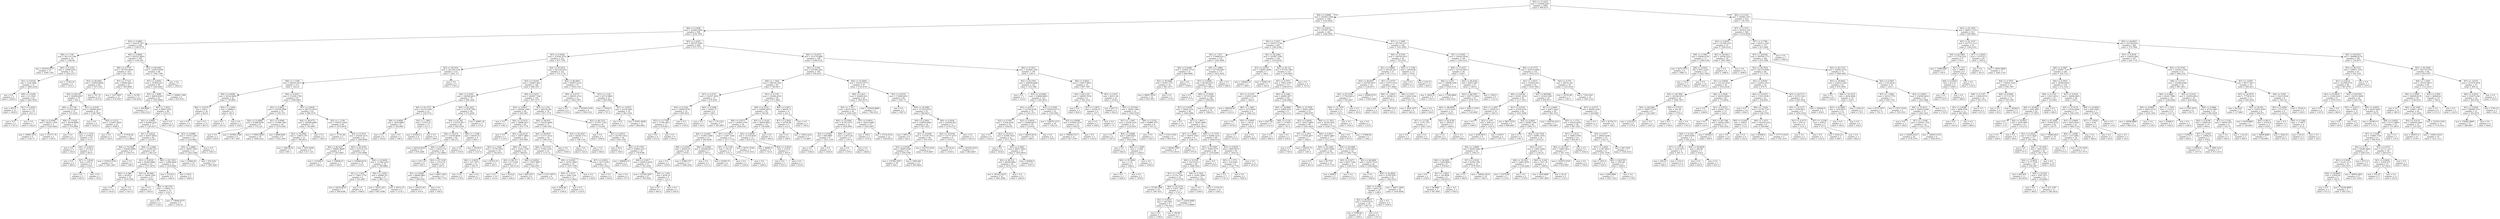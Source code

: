 digraph Tree {
node [shape=box] ;
0 [label="X[5] <= 15.4225\nmse = 333944.4307\nsamples = 2000\nvalue = 996.0275"] ;
1 [label="X[8] <= 9.6089\nmse = 292443.5309\nsamples = 1381\nvalue = 1102.4026"] ;
0 -> 1 [labeldistance=2.5, labelangle=45, headlabel="True"] ;
2 [label="X[6] <= 0.3836\nmse = 322662.0902\nsamples = 939\nvalue = 1034.7955"] ;
1 -> 2 ;
3 [label="X[3] <= 0.4895\nmse = 334210.7877\nsamples = 249\nvalue = 1198.4779"] ;
2 -> 3 ;
4 [label="X[8] <= 1.196\nmse = 361110.1396\nsamples = 50\nvalue = 1564.98"] ;
3 -> 4 ;
5 [label="mse = 622034.0277\nsamples = 17\nvalue = 1044.1765"] ;
4 -> 5 ;
6 [label="X[0] <= 0.3356\nmse = 14986.0165\nsamples = 33\nvalue = 1833.2727"] ;
4 -> 6 ;
7 [label="X[1] <= 0.8318\nmse = 3234.3684\nsamples = 31\nvalue = 1860.2258"] ;
6 -> 7 ;
8 [label="mse = 0.0\nsamples = 9\nvalue = 1944.0"] ;
7 -> 8 ;
9 [label="X[8] <= 3.0356\nmse = 511.9525\nsamples = 22\nvalue = 1825.9545"] ;
7 -> 9 ;
10 [label="mse = 405.0\nsamples = 12\nvalue = 1838.0"] ;
9 -> 10 ;
11 [label="X[1] <= 0.8433\nmse = 257.25\nsamples = 10\nvalue = 1811.5"] ;
9 -> 11 ;
12 [label="mse = 0.0\nsamples = 3\nvalue = 1787.0"] ;
11 -> 12 ;
13 [label="mse = 0.0\nsamples = 7\nvalue = 1822.0"] ;
11 -> 13 ;
14 [label="mse = 11342.25\nsamples = 2\nvalue = 1415.5"] ;
6 -> 14 ;
15 [label="X[0] <= 0.4862\nmse = 285222.6403\nsamples = 199\nvalue = 1106.392"] ;
3 -> 15 ;
16 [label="X[0] <= 0.2739\nmse = 367523.6669\nsamples = 103\nvalue = 921.5243"] ;
15 -> 16 ;
17 [label="X[2] <= 90.4941\nmse = 339936.8994\nsamples = 80\nvalue = 1075.525"] ;
16 -> 17 ;
18 [label="X[2] <= 88.192\nmse = 283828.8457\nsamples = 70\nvalue = 961.2"] ;
17 -> 18 ;
19 [label="X[6] <= 0.1758\nmse = 117035.4651\nsamples = 31\nvalue = 725.2258"] ;
18 -> 19 ;
20 [label="X[6] <= 0.0366\nmse = 80241.1358\nsamples = 9\nvalue = 1104.4444"] ;
19 -> 20 ;
21 [label="mse = 10890.1875\nsamples = 4\nvalue = 1102.75"] ;
20 -> 21 ;
22 [label="mse = 135717.76\nsamples = 5\nvalue = 1105.8"] ;
20 -> 22 ;
23 [label="X[8] <= 1.0324\nmse = 49190.8099\nsamples = 22\nvalue = 570.0909"] ;
19 -> 23 ;
24 [label="mse = 0.0\nsamples = 2\nvalue = 1161.0"] ;
23 -> 24 ;
25 [label="X[5] <= 1.2314\nmse = 15700.8\nsamples = 20\nvalue = 511.0"] ;
23 -> 25 ;
26 [label="mse = 0.0\nsamples = 5\nvalue = 355.0"] ;
25 -> 26 ;
27 [label="X[1] <= 0.8223\nmse = 10118.4\nsamples = 15\nvalue = 563.0"] ;
25 -> 27 ;
28 [label="mse = 0.0\nsamples = 9\nvalue = 489.0"] ;
27 -> 28 ;
29 [label="X[7] <= 3.8244\nmse = 4761.0\nsamples = 6\nvalue = 674.0"] ;
27 -> 29 ;
30 [label="mse = 0.0\nsamples = 3\nvalue = 605.0"] ;
29 -> 30 ;
31 [label="mse = 0.0\nsamples = 3\nvalue = 743.0"] ;
29 -> 31 ;
32 [label="X[1] <= 0.8307\nmse = 336964.4852\nsamples = 39\nvalue = 1148.7692"] ;
18 -> 32 ;
33 [label="mse = 0.0\nsamples = 4\nvalue = 1852.0"] ;
32 -> 33 ;
34 [label="X[0] <= 0.212\nmse = 312497.3829\nsamples = 35\nvalue = 1068.4"] ;
32 -> 34 ;
35 [label="mse = 0.0\nsamples = 3\nvalue = 583.0"] ;
34 -> 35 ;
36 [label="mse = 317634.46\nsamples = 32\nvalue = 1113.9062"] ;
34 -> 36 ;
37 [label="mse = 761.76\nsamples = 10\nvalue = 1875.8"] ;
17 -> 37 ;
38 [label="X[7] <= 3.7312\nmse = 94060.4612\nsamples = 23\nvalue = 385.8696"] ;
16 -> 38 ;
39 [label="mse = 3147.9097\nsamples = 12\nvalue = 676.9167"] ;
38 -> 39 ;
40 [label="mse = 18.595\nsamples = 11\nvalue = 68.3636"] ;
38 -> 40 ;
41 [label="X[2] <= 90.4941\nmse = 120910.6509\nsamples = 96\nvalue = 1304.7396"] ;
15 -> 41 ;
42 [label="X[7] <= 4.8502\nmse = 105840.915\nsamples = 89\nvalue = 1262.4045"] ;
41 -> 42 ;
43 [label="X[5] <= 1.3984\nmse = 89658.9305\nsamples = 83\nvalue = 1293.0964"] ;
42 -> 43 ;
44 [label="mse = 186.8889\nsamples = 3\nvalue = 838.3333"] ;
43 -> 44 ;
45 [label="X[5] <= 7.2032\nmse = 84967.9525\nsamples = 80\nvalue = 1310.15"] ;
43 -> 45 ;
46 [label="X[1] <= 0.9465\nmse = 81699.3432\nsamples = 77\nvalue = 1325.8571"] ;
45 -> 46 ;
47 [label="X[1] <= 0.8222\nmse = 83637.9834\nsamples = 62\nvalue = 1353.871"] ;
46 -> 47 ;
48 [label="X[4] <= 74.6308\nmse = 354043.9844\nsamples = 8\nvalue = 1160.375"] ;
47 -> 48 ;
49 [label="mse = 147633.4722\nsamples = 6\nvalue = 1445.1667"] ;
48 -> 49 ;
50 [label="mse = 0.0\nsamples = 2\nvalue = 306.0"] ;
48 -> 50 ;
51 [label="X[8] <= 3.2494\nmse = 37209.3227\nsamples = 54\nvalue = 1382.537"] ;
47 -> 51 ;
52 [label="X[1] <= 0.8318\nmse = 40366.6988\nsamples = 43\nvalue = 1357.6279"] ;
51 -> 52 ;
53 [label="X[6] <= 0.2867\nmse = 40.8533\nsamples = 22\nvalue = 1419.3182"] ;
52 -> 53 ;
54 [label="mse = 0.0\nsamples = 13\nvalue = 1414.0"] ;
53 -> 54 ;
55 [label="mse = 0.0\nsamples = 9\nvalue = 1427.0"] ;
53 -> 55 ;
56 [label="X[2] <= 85.6901\nmse = 74449.1429\nsamples = 21\nvalue = 1293.0"] ;
52 -> 56 ;
57 [label="mse = 0.0\nsamples = 9\nvalue = 1383.0"] ;
56 -> 57 ;
58 [label="X[2] <= 88.2707\nmse = 119654.75\nsamples = 12\nvalue = 1225.5"] ;
56 -> 58 ;
59 [label="mse = 0.0\nsamples = 4\nvalue = 1192.0"] ;
58 -> 59 ;
60 [label="mse = 178640.4375\nsamples = 8\nvalue = 1242.25"] ;
58 -> 60 ;
61 [label="X[4] <= 82.7919\nmse = 12960.0826\nsamples = 11\nvalue = 1479.9091"] ;
51 -> 61 ;
62 [label="mse = 23120.0\nsamples = 6\nvalue = 1464.0"] ;
61 -> 62 ;
63 [label="mse = 100.0\nsamples = 5\nvalue = 1499.0"] ;
61 -> 63 ;
64 [label="X[3] <= 0.6886\nmse = 57035.1289\nsamples = 15\nvalue = 1210.0667"] ;
46 -> 64 ;
65 [label="X[5] <= 2.0808\nmse = 58050.7929\nsamples = 13\nvalue = 1242.2308"] ;
64 -> 65 ;
66 [label="mse = 52966.44\nsamples = 10\nvalue = 1170.4"] ;
65 -> 66 ;
67 [label="mse = 470.2222\nsamples = 3\nvalue = 1481.6667"] ;
65 -> 67 ;
68 [label="mse = 0.0\nsamples = 2\nvalue = 1001.0"] ;
64 -> 68 ;
69 [label="mse = 0.0\nsamples = 3\nvalue = 907.0"] ;
45 -> 69 ;
70 [label="mse = 136400.1389\nsamples = 6\nvalue = 837.8333"] ;
42 -> 70 ;
71 [label="mse = 0.0\nsamples = 7\nvalue = 1843.0"] ;
41 -> 71 ;
72 [label="X[5] <= 2.4247\nmse = 305337.0997\nsamples = 690\nvalue = 975.7275"] ;
2 -> 72 ;
73 [label="X[3] <= 0.5628\nmse = 270342.9755\nsamples = 352\nvalue = 857.7301"] ;
72 -> 73 ;
74 [label="X[2] <= 90.3031\nmse = 261146.1324\nsamples = 121\nvalue = 1061.157"] ;
73 -> 74 ;
75 [label="X[8] <= 1.1308\nmse = 246325.4574\nsamples = 115\nvalue = 1023.6"] ;
74 -> 75 ;
76 [label="X[6] <= 0.6609\nmse = 36326.8099\nsamples = 22\nvalue = 738.9091"] ;
75 -> 76 ;
77 [label="X[6] <= 0.6274\nmse = 450.0\nsamples = 18\nvalue = 822.0"] ;
76 -> 77 ;
78 [label="mse = 0.0\nsamples = 6\nvalue = 852.0"] ;
77 -> 78 ;
79 [label="mse = 0.0\nsamples = 12\nvalue = 807.0"] ;
77 -> 79 ;
80 [label="X[5] <= 1.1046\nmse = 26896.0\nsamples = 4\nvalue = 365.0"] ;
76 -> 80 ;
81 [label="mse = 0.0\nsamples = 2\nvalue = 201.0"] ;
80 -> 81 ;
82 [label="mse = 0.0\nsamples = 2\nvalue = 529.0"] ;
80 -> 82 ;
83 [label="X[6] <= 0.6913\nmse = 272294.1799\nsamples = 93\nvalue = 1090.9462"] ;
75 -> 83 ;
84 [label="X[3] <= 0.4822\nmse = 219199.2969\nsamples = 32\nvalue = 1301.375"] ;
83 -> 84 ;
85 [label="X[4] <= 53.4899\nmse = 87488.8594\nsamples = 8\nvalue = 770.125"] ;
84 -> 85 ;
86 [label="mse = 0.0\nsamples = 2\nvalue = 629.0"] ;
85 -> 86 ;
87 [label="mse = 107800.1389\nsamples = 6\nvalue = 817.1667"] ;
85 -> 87 ;
88 [label="X[1] <= 0.8588\nmse = 137668.7483\nsamples = 24\nvalue = 1478.4583"] ;
84 -> 88 ;
89 [label="mse = 179093.8395\nsamples = 18\nvalue = 1496.2222"] ;
88 -> 89 ;
90 [label="mse = 9606.8056\nsamples = 6\nvalue = 1425.1667"] ;
88 -> 90 ;
91 [label="X[1] <= 0.8456\nmse = 264732.5418\nsamples = 61\nvalue = 980.5574"] ;
83 -> 91 ;
92 [label="X[4] <= 48.6773\nmse = 182098.8889\nsamples = 15\nvalue = 703.6667"] ;
91 -> 92 ;
93 [label="X[2] <= 83.9945\nmse = 128673.787\nsamples = 13\nvalue = 599.4615"] ;
92 -> 93 ;
94 [label="mse = 188156.56\nsamples = 5\nvalue = 891.2"] ;
93 -> 94 ;
95 [label="mse = 5055.8594\nsamples = 8\nvalue = 417.125"] ;
93 -> 95 ;
96 [label="mse = 0.0\nsamples = 2\nvalue = 1381.0"] ;
92 -> 96 ;
97 [label="X[5] <= 1.1338\nmse = 258525.3464\nsamples = 46\nvalue = 1070.8478"] ;
91 -> 97 ;
98 [label="mse = 11721.84\nsamples = 5\nvalue = 1571.4"] ;
97 -> 98 ;
99 [label="X[3] <= 0.5219\nmse = 254341.9131\nsamples = 41\nvalue = 1009.8049"] ;
97 -> 99 ;
100 [label="X[4] <= 66.5257\nmse = 188692.8889\nsamples = 9\nvalue = 1341.6667"] ;
99 -> 100 ;
101 [label="mse = 132300.0\nsamples = 7\nvalue = 1462.0"] ;
100 -> 101 ;
102 [label="mse = 158006.25\nsamples = 2\nvalue = 920.5"] ;
100 -> 102 ;
103 [label="X[2] <= 82.4785\nmse = 233119.374\nsamples = 32\nvalue = 916.4688"] ;
99 -> 103 ;
104 [label="mse = 310660.8214\nsamples = 14\nvalue = 1116.5"] ;
103 -> 104 ;
105 [label="X[4] <= 43.8656\nmse = 117483.4321\nsamples = 18\nvalue = 760.8889"] ;
103 -> 105 ;
106 [label="X[1] <= 1.018\nmse = 77863.7778\nsamples = 9\nvalue = 541.6667"] ;
105 -> 106 ;
107 [label="mse = 20224.8163\nsamples = 7\nvalue = 408.4286"] ;
106 -> 107 ;
108 [label="mse = 0.0\nsamples = 2\nvalue = 1008.0"] ;
106 -> 108 ;
109 [label="X[6] <= 1.4295\nmse = 60986.321\nsamples = 9\nvalue = 980.1111"] ;
105 -> 109 ;
110 [label="mse = 16555.102\nsamples = 7\nvalue = 867.4286"] ;
109 -> 110 ;
111 [label="mse = 16512.25\nsamples = 2\nvalue = 1374.5"] ;
109 -> 111 ;
112 [label="mse = 0.0\nsamples = 6\nvalue = 1781.0"] ;
74 -> 112 ;
113 [label="X[4] <= 95.2914\nmse = 242129.4332\nsamples = 231\nvalue = 751.1732"] ;
73 -> 113 ;
114 [label="X[3] <= 0.6166\nmse = 228467.854\nsamples = 196\nvalue = 696.1837"] ;
113 -> 114 ;
115 [label="X[0] <= 0.2205\nmse = 108566.4653\nsamples = 70\nvalue = 496.1429"] ;
114 -> 115 ;
116 [label="X[4] <= 91.4772\nmse = 42725.9592\nsamples = 21\nvalue = 318.5714"] ;
115 -> 116 ;
117 [label="X[6] <= 0.9698\nmse = 3930.8889\nsamples = 9\nvalue = 194.6667"] ;
116 -> 117 ;
118 [label="mse = 0.0\nsamples = 6\nvalue = 239.0"] ;
117 -> 118 ;
119 [label="mse = 0.0\nsamples = 3\nvalue = 106.0"] ;
117 -> 119 ;
120 [label="X[5] <= 1.3883\nmse = 51672.25\nsamples = 12\nvalue = 411.5"] ;
116 -> 120 ;
121 [label="mse = 81920.0\nsamples = 6\nvalue = 515.0"] ;
120 -> 121 ;
122 [label="mse = 0.0\nsamples = 6\nvalue = 308.0"] ;
120 -> 122 ;
123 [label="X[4] <= 82.2422\nmse = 117478.7564\nsamples = 49\nvalue = 572.2449"] ;
115 -> 123 ;
124 [label="X[4] <= 61.382\nmse = 114379.3817\nsamples = 44\nvalue = 605.9318"] ;
123 -> 124 ;
125 [label="X[4] <= 30.474\nmse = 110339.8494\nsamples = 40\nvalue = 582.475"] ;
124 -> 125 ;
126 [label="mse = 240330.8163\nsamples = 14\nvalue = 676.4286"] ;
125 -> 126 ;
127 [label="X[6] <= 0.6573\nmse = 33032.179\nsamples = 26\nvalue = 531.8846"] ;
125 -> 127 ;
128 [label="mse = 2311.25\nsamples = 6\nvalue = 645.5"] ;
127 -> 128 ;
129 [label="X[2] <= 87.3109\nmse = 37214.16\nsamples = 20\nvalue = 497.8"] ;
127 -> 129 ;
130 [label="X[1] <= 0.8266\nmse = 48640.0661\nsamples = 11\nvalue = 580.4545"] ;
129 -> 130 ;
131 [label="mse = 104227.44\nsamples = 5\nvalue = 619.4"] ;
130 -> 131 ;
132 [label="mse = 0.0\nsamples = 6\nvalue = 548.0"] ;
130 -> 132 ;
133 [label="mse = 4693.7284\nsamples = 9\nvalue = 396.7778"] ;
129 -> 133 ;
134 [label="X[8] <= 1.1308\nmse = 94250.25\nsamples = 4\nvalue = 840.5"] ;
124 -> 134 ;
135 [label="mse = 0.0\nsamples = 2\nvalue = 554.0"] ;
134 -> 135 ;
136 [label="mse = 24336.0\nsamples = 2\nvalue = 1127.0"] ;
134 -> 136 ;
137 [label="mse = 46887.36\nsamples = 5\nvalue = 275.8"] ;
123 -> 137 ;
138 [label="X[0] <= 0.1674\nmse = 260497.7246\nsamples = 126\nvalue = 807.3175"] ;
114 -> 138 ;
139 [label="X[3] <= 0.6457\nmse = 109428.1389\nsamples = 48\nvalue = 540.1667"] ;
138 -> 139 ;
140 [label="mse = 0.0\nsamples = 3\nvalue = 1581.0"] ;
139 -> 140 ;
141 [label="X[4] <= 33.9131\nmse = 39686.2617\nsamples = 45\nvalue = 470.7778"] ;
139 -> 141 ;
142 [label="mse = 0.0\nsamples = 2\nvalue = 1153.0"] ;
141 -> 142 ;
143 [label="X[2] <= 83.4123\nmse = 18877.4862\nsamples = 43\nvalue = 439.0465"] ;
141 -> 143 ;
144 [label="X[5] <= 1.1046\nmse = 15795.2653\nsamples = 14\nvalue = 542.8571"] ;
143 -> 144 ;
145 [label="X[6] <= 0.9035\nmse = 107.1875\nsamples = 12\nvalue = 565.75"] ;
144 -> 145 ;
146 [label="mse = 0.0\nsamples = 5\nvalue = 578.0"] ;
145 -> 146 ;
147 [label="mse = 0.0\nsamples = 7\nvalue = 557.0"] ;
145 -> 147 ;
148 [label="mse = 87912.25\nsamples = 2\nvalue = 405.5"] ;
144 -> 148 ;
149 [label="X[8] <= 1.3541\nmse = 12651.3746\nsamples = 29\nvalue = 388.931"] ;
143 -> 149 ;
150 [label="X[2] <= 84.371\nmse = 5173.654\nsamples = 17\nvalue = 349.4118"] ;
149 -> 150 ;
151 [label="mse = 0.0\nsamples = 10\nvalue = 314.0"] ;
150 -> 151 ;
152 [label="mse = 8214.0\nsamples = 7\nvalue = 400.0"] ;
150 -> 152 ;
153 [label="X[6] <= 0.6092\nmse = 17897.9097\nsamples = 12\nvalue = 444.9167"] ;
149 -> 153 ;
154 [label="mse = 885.9375\nsamples = 8\nvalue = 380.75"] ;
153 -> 154 ;
155 [label="mse = 27217.6875\nsamples = 4\nvalue = 573.25"] ;
153 -> 155 ;
156 [label="X[5] <= 1.234\nmse = 282516.382\nsamples = 78\nvalue = 971.7179"] ;
138 -> 156 ;
157 [label="X[4] <= 80.855\nmse = 154163.0694\nsamples = 37\nvalue = 1188.1081"] ;
156 -> 157 ;
158 [label="X[4] <= 69.9627\nmse = 113171.9122\nsamples = 30\nvalue = 1300.4333"] ;
157 -> 158 ;
159 [label="X[4] <= 53.5335\nmse = 37942.1216\nsamples = 25\nvalue = 1172.72"] ;
158 -> 159 ;
160 [label="X[0] <= 0.4383\nmse = 10701.5069\nsamples = 19\nvalue = 1267.5789"] ;
159 -> 160 ;
161 [label="X[5] <= 1.0173\nmse = 3582.5744\nsamples = 17\nvalue = 1237.8824"] ;
160 -> 161 ;
162 [label="mse = 5836.96\nsamples = 5\nvalue = 1304.8"] ;
161 -> 162 ;
163 [label="mse = 0.0\nsamples = 12\nvalue = 1210.0"] ;
161 -> 163 ;
164 [label="mse = 0.0\nsamples = 2\nvalue = 1520.0"] ;
160 -> 164 ;
165 [label="X[7] <= 4.0012\nmse = 5477.5556\nsamples = 6\nvalue = 872.3333"] ;
159 -> 165 ;
166 [label="mse = 0.0\nsamples = 4\nvalue = 820.0"] ;
165 -> 166 ;
167 [label="mse = 0.0\nsamples = 2\nvalue = 977.0"] ;
165 -> 167 ;
168 [label="mse = 0.0\nsamples = 5\nvalue = 1939.0"] ;
158 -> 168 ;
169 [label="X[2] <= 85.0557\nmse = 44026.7755\nsamples = 7\nvalue = 706.7143"] ;
157 -> 169 ;
170 [label="mse = 0.0\nsamples = 4\nvalue = 525.0"] ;
169 -> 170 ;
171 [label="mse = 0.0\nsamples = 3\nvalue = 949.0"] ;
169 -> 171 ;
172 [label="X[2] <= 84.1233\nmse = 317957.1243\nsamples = 41\nvalue = 776.439"] ;
156 -> 172 ;
173 [label="mse = 0.0\nsamples = 3\nvalue = 1856.0"] ;
172 -> 173 ;
174 [label="X[1] <= 0.8273\nmse = 243785.7452\nsamples = 38\nvalue = 691.2105"] ;
172 -> 174 ;
175 [label="mse = 64.0\nsamples = 5\nvalue = 106.0"] ;
174 -> 175 ;
176 [label="X[2] <= 87.5765\nmse = 220961.6217\nsamples = 33\nvalue = 779.8788"] ;
174 -> 176 ;
177 [label="mse = 390000.25\nsamples = 2\nvalue = 1053.5"] ;
176 -> 177 ;
178 [label="X[6] <= 0.6017\nmse = 204914.0458\nsamples = 31\nvalue = 762.2258"] ;
176 -> 178 ;
179 [label="mse = 233583.5007\nsamples = 27\nvalue = 769.5926"] ;
178 -> 179 ;
180 [label="X[5] <= 1.852\nmse = 8556.25\nsamples = 4\nvalue = 712.5"] ;
178 -> 180 ;
181 [label="mse = 0.0\nsamples = 2\nvalue = 805.0"] ;
180 -> 181 ;
182 [label="mse = 0.0\nsamples = 2\nvalue = 620.0"] ;
180 -> 182 ;
183 [label="X[2] <= 86.0803\nmse = 206873.0155\nsamples = 35\nvalue = 1059.1143"] ;
113 -> 183 ;
184 [label="X[0] <= 0.4137\nmse = 298191.4722\nsamples = 12\nvalue = 1442.1667"] ;
183 -> 184 ;
185 [label="mse = 0.0\nsamples = 6\nvalue = 1575.0"] ;
184 -> 185 ;
186 [label="mse = 561093.5556\nsamples = 6\nvalue = 1309.3333"] ;
184 -> 186 ;
187 [label="X[5] <= 1.234\nmse = 42732.8885\nsamples = 23\nvalue = 859.2609"] ;
183 -> 187 ;
188 [label="mse = 17424.0\nsamples = 5\nvalue = 707.0"] ;
187 -> 188 ;
189 [label="X[7] <= 2.6979\nmse = 41534.4691\nsamples = 18\nvalue = 901.5556"] ;
187 -> 189 ;
190 [label="mse = 0.0\nsamples = 7\nvalue = 912.0"] ;
189 -> 190 ;
191 [label="mse = 67851.9008\nsamples = 11\nvalue = 894.9091"] ;
189 -> 191 ;
192 [label="X[4] <= 72.6472\nmse = 312179.8882\nsamples = 338\nvalue = 1098.6124"] ;
72 -> 192 ;
193 [label="X[3] <= 0.594\nmse = 235386.2441\nsamples = 182\nvalue = 959.4231"] ;
192 -> 193 ;
194 [label="X[8] <= 1.7402\nmse = 188159.3343\nsamples = 85\nvalue = 746.6471"] ;
193 -> 194 ;
195 [label="X[7] <= 4.2723\nmse = 152437.3032\nsamples = 27\nvalue = 478.2593"] ;
194 -> 195 ;
196 [label="X[3] <= 0.5345\nmse = 158693.8781\nsamples = 19\nvalue = 600.2632"] ;
195 -> 196 ;
197 [label="X[5] <= 13.7784\nmse = 17760.5813\nsamples = 17\nvalue = 470.6471"] ;
196 -> 197 ;
198 [label="mse = 0.0\nsamples = 8\nvalue = 612.0"] ;
197 -> 198 ;
199 [label="mse = 0.0\nsamples = 9\nvalue = 345.0"] ;
197 -> 199 ;
200 [label="mse = 0.0\nsamples = 2\nvalue = 1702.0"] ;
196 -> 200 ;
201 [label="X[0] <= 0.1908\nmse = 18265.75\nsamples = 8\nvalue = 188.5"] ;
195 -> 201 ;
202 [label="mse = 0.0\nsamples = 5\nvalue = 84.0"] ;
201 -> 202 ;
203 [label="mse = 174.2222\nsamples = 3\nvalue = 362.6667"] ;
201 -> 203 ;
204 [label="X[3] <= 0.5742\nmse = 155646.6219\nsamples = 58\nvalue = 871.5862"] ;
194 -> 204 ;
205 [label="X[8] <= 6.3255\nmse = 129095.4976\nsamples = 50\nvalue = 943.68"] ;
204 -> 205 ;
206 [label="X[6] <= 0.6573\nmse = 139360.5764\nsamples = 36\nvalue = 1026.4167"] ;
205 -> 206 ;
207 [label="X[4] <= 12.6951\nmse = 153833.7888\nsamples = 27\nvalue = 942.6296"] ;
206 -> 207 ;
208 [label="X[6] <= 0.4595\nmse = 40918.59\nsamples = 20\nvalue = 1074.1"] ;
207 -> 208 ;
209 [label="mse = 0.0\nsamples = 3\nvalue = 1039.0"] ;
208 -> 209 ;
210 [label="mse = 47883.737\nsamples = 17\nvalue = 1080.2941"] ;
208 -> 210 ;
211 [label="X[6] <= 0.4469\nmse = 285966.8571\nsamples = 7\nvalue = 567.0"] ;
207 -> 211 ;
212 [label="mse = 0.0\nsamples = 3\nvalue = 1157.0"] ;
211 -> 212 ;
213 [label="mse = 43560.75\nsamples = 4\nvalue = 124.5"] ;
211 -> 213 ;
214 [label="X[1] <= 0.9917\nmse = 11697.7284\nsamples = 9\nvalue = 1277.7778"] ;
206 -> 214 ;
215 [label="X[5] <= 8.7126\nmse = 756.25\nsamples = 6\nvalue = 1311.5"] ;
214 -> 215 ;
216 [label="mse = 0.0\nsamples = 3\nvalue = 1339.0"] ;
215 -> 216 ;
217 [label="mse = 0.0\nsamples = 3\nvalue = 1284.0"] ;
215 -> 217 ;
218 [label="mse = 26757.5556\nsamples = 3\nvalue = 1210.3333"] ;
214 -> 218 ;
219 [label="X[5] <= 11.4339\nmse = 39834.0663\nsamples = 14\nvalue = 730.9286"] ;
205 -> 219 ;
220 [label="X[3] <= 0.4658\nmse = 21318.9256\nsamples = 11\nvalue = 810.2727"] ;
219 -> 220 ;
221 [label="mse = 46882.0\nsamples = 4\nvalue = 732.0"] ;
220 -> 221 ;
222 [label="X[0] <= 0.4016\nmse = 1210.0\nsamples = 7\nvalue = 855.0"] ;
220 -> 222 ;
223 [label="mse = 0.0\nsamples = 5\nvalue = 833.0"] ;
222 -> 223 ;
224 [label="mse = 0.0\nsamples = 2\nvalue = 910.0"] ;
222 -> 224 ;
225 [label="mse = 0.0\nsamples = 3\nvalue = 440.0"] ;
219 -> 225 ;
226 [label="X[0] <= 0.5871\nmse = 86078.75\nsamples = 8\nvalue = 421.0"] ;
204 -> 226 ;
227 [label="X[7] <= 2.5826\nmse = 24782.96\nsamples = 5\nvalue = 215.2"] ;
226 -> 227 ;
228 [label="mse = 0.0\nsamples = 2\nvalue = 369.0"] ;
227 -> 228 ;
229 [label="mse = 15022.2222\nsamples = 3\nvalue = 112.6667"] ;
227 -> 229 ;
230 [label="mse = 0.0\nsamples = 3\nvalue = 764.0"] ;
226 -> 230 ;
231 [label="X[4] <= 32.0409\nmse = 202333.0775\nsamples = 97\nvalue = 1145.8763"] ;
193 -> 231 ;
232 [label="X[8] <= 4.623\nmse = 108465.453\nsamples = 29\nvalue = 1483.8276"] ;
231 -> 232 ;
233 [label="X[5] <= 7.7217\nmse = 46257.6331\nsamples = 26\nvalue = 1564.5385"] ;
232 -> 233 ;
234 [label="X[4] <= 22.0266\nmse = 47103.5372\nsamples = 11\nvalue = 1456.9091"] ;
233 -> 234 ;
235 [label="X[3] <= 0.6283\nmse = 696.8889\nsamples = 6\nvalue = 1631.3333"] ;
234 -> 235 ;
236 [label="mse = 0.0\nsamples = 2\nvalue = 1594.0"] ;
235 -> 236 ;
237 [label="mse = 0.0\nsamples = 4\nvalue = 1650.0"] ;
235 -> 237 ;
238 [label="X[8] <= 2.2211\nmse = 22472.64\nsamples = 5\nvalue = 1247.6"] ;
234 -> 238 ;
239 [label="mse = 0.0\nsamples = 3\nvalue = 1370.0"] ;
238 -> 239 ;
240 [label="mse = 0.0\nsamples = 2\nvalue = 1064.0"] ;
238 -> 240 ;
241 [label="X[1] <= 0.8814\nmse = 30912.6489\nsamples = 15\nvalue = 1643.4667"] ;
233 -> 241 ;
242 [label="mse = 338.0\nsamples = 3\nvalue = 1578.0"] ;
241 -> 242 ;
243 [label="mse = 37216.9722\nsamples = 12\nvalue = 1659.8333"] ;
241 -> 243 ;
244 [label="mse = 101850.8889\nsamples = 3\nvalue = 784.3333"] ;
232 -> 244 ;
245 [label="X[3] <= 0.6274\nmse = 172884.8051\nsamples = 68\nvalue = 1001.75"] ;
231 -> 245 ;
246 [label="mse = 0.0\nsamples = 3\nvalue = 1697.0"] ;
245 -> 246 ;
247 [label="X[4] <= 54.5882\nmse = 157524.9316\nsamples = 65\nvalue = 969.6615"] ;
245 -> 247 ;
248 [label="X[0] <= 0.2828\nmse = 118854.5696\nsamples = 54\nvalue = 907.2037"] ;
247 -> 248 ;
249 [label="mse = 68311.0\nsamples = 8\nvalue = 642.5"] ;
248 -> 249 ;
250 [label="X[1] <= 0.9249\nmse = 113339.7472\nsamples = 46\nvalue = 953.2391"] ;
248 -> 250 ;
251 [label="X[3] <= 0.6546\nmse = 96895.0395\nsamples = 43\nvalue = 930.5349"] ;
250 -> 251 ;
252 [label="mse = 137582.3567\nsamples = 30\nvalue = 942.1"] ;
251 -> 252 ;
253 [label="mse = 1980.284\nsamples = 13\nvalue = 903.8462"] ;
251 -> 253 ;
254 [label="mse = 235755.5556\nsamples = 3\nvalue = 1278.6667"] ;
250 -> 254 ;
255 [label="X[0] <= 0.2028\nmse = 234200.562\nsamples = 11\nvalue = 1276.2727"] ;
247 -> 255 ;
256 [label="X[5] <= 10.0334\nmse = 172377.4375\nsamples = 8\nvalue = 1074.25"] ;
255 -> 256 ;
257 [label="mse = 15120.24\nsamples = 5\nvalue = 1200.6"] ;
256 -> 257 ;
258 [label="mse = 363520.2222\nsamples = 3\nvalue = 863.6667"] ;
256 -> 258 ;
259 [label="mse = 0.0\nsamples = 3\nvalue = 1815.0"] ;
255 -> 259 ;
260 [label="X[6] <= 0.7813\nmse = 352800.1282\nsamples = 156\nvalue = 1261.0"] ;
192 -> 260 ;
261 [label="X[2] <= 83.2501\nmse = 368030.6468\nsamples = 125\nvalue = 1351.096"] ;
260 -> 261 ;
262 [label="mse = 0.0\nsamples = 3\nvalue = 116.0"] ;
261 -> 262 ;
263 [label="X[5] <= 10.6449\nmse = 338646.8063\nsamples = 122\nvalue = 1381.4672"] ;
261 -> 263 ;
264 [label="X[3] <= 0.6117\nmse = 133792.4196\nsamples = 70\nvalue = 1523.2571"] ;
263 -> 264 ;
265 [label="X[3] <= 0.5345\nmse = 71626.4164\nsamples = 50\nvalue = 1644.94"] ;
264 -> 265 ;
266 [label="mse = 0.0\nsamples = 9\nvalue = 1523.0"] ;
265 -> 266 ;
267 [label="X[2] <= 83.9111\nmse = 83368.7924\nsamples = 41\nvalue = 1671.7073"] ;
265 -> 267 ;
268 [label="mse = 0.0\nsamples = 4\nvalue = 1818.0"] ;
267 -> 268 ;
269 [label="X[3] <= 0.5883\nmse = 89817.8262\nsamples = 37\nvalue = 1655.8919"] ;
267 -> 269 ;
270 [label="X[2] <= 84.533\nmse = 90569.4982\nsamples = 29\nvalue = 1672.1379"] ;
269 -> 270 ;
271 [label="mse = 187422.9235\nsamples = 14\nvalue = 1681.9286"] ;
270 -> 271 ;
272 [label="mse = 0.0\nsamples = 15\nvalue = 1663.0"] ;
270 -> 272 ;
273 [label="mse = 82668.0\nsamples = 8\nvalue = 1597.0"] ;
269 -> 273 ;
274 [label="X[3] <= 0.6454\nmse = 159648.6475\nsamples = 20\nvalue = 1219.05"] ;
264 -> 274 ;
275 [label="mse = 68855.8214\nsamples = 14\nvalue = 1000.5"] ;
274 -> 275 ;
276 [label="mse = 0.0\nsamples = 6\nvalue = 1729.0"] ;
274 -> 276 ;
277 [label="X[3] <= 0.5209\nmse = 550916.9715\nsamples = 52\nvalue = 1190.5962"] ;
263 -> 277 ;
278 [label="mse = 120070.1275\nsamples = 20\nvalue = 1562.35"] ;
277 -> 278 ;
279 [label="X[3] <= 0.6098\nmse = 679835.9375\nsamples = 32\nvalue = 958.25"] ;
277 -> 279 ;
280 [label="mse = 799628.7517\nsamples = 27\nvalue = 927.3704"] ;
279 -> 280 ;
281 [label="mse = 0.0\nsamples = 5\nvalue = 1125.0"] ;
279 -> 281 ;
282 [label="X[6] <= 0.9442\nmse = 126675.8835\nsamples = 31\nvalue = 897.7097"] ;
260 -> 282 ;
283 [label="X[2] <= 85.1225\nmse = 168993.5556\nsamples = 6\nvalue = 392.3333"] ;
282 -> 283 ;
284 [label="mse = 0.0\nsamples = 2\nvalue = 962.0"] ;
283 -> 284 ;
285 [label="X[7] <= 3.9675\nmse = 10100.25\nsamples = 4\nvalue = 107.5"] ;
283 -> 285 ;
286 [label="mse = 0.0\nsamples = 2\nvalue = 208.0"] ;
285 -> 286 ;
287 [label="mse = 0.0\nsamples = 2\nvalue = 7.0"] ;
285 -> 287 ;
288 [label="X[3] <= 0.432\nmse = 40511.04\nsamples = 25\nvalue = 1019.0"] ;
282 -> 288 ;
289 [label="mse = 6017.0\nsamples = 4\nvalue = 822.0"] ;
288 -> 289 ;
290 [label="X[5] <= 10.0334\nmse = 38281.1066\nsamples = 21\nvalue = 1056.5238"] ;
288 -> 290 ;
291 [label="X[7] <= 1.1097\nmse = 22528.5325\nsamples = 13\nvalue = 1129.9231"] ;
290 -> 291 ;
292 [label="mse = 0.0\nsamples = 4\nvalue = 1347.0"] ;
291 -> 292 ;
293 [label="X[8] <= 4.8488\nmse = 2289.8025\nsamples = 9\nvalue = 1033.4444"] ;
291 -> 293 ;
294 [label="mse = 0.0\nsamples = 2\nvalue = 944.0"] ;
293 -> 294 ;
295 [label="X[6] <= 1.3248\nmse = 5.1429\nsamples = 7\nvalue = 1059.0"] ;
293 -> 295 ;
296 [label="X[4] <= 93.5696\nmse = 2.16\nsamples = 5\nvalue = 1060.2"] ;
295 -> 296 ;
297 [label="mse = 0.0\nsamples = 2\nvalue = 1062.0"] ;
296 -> 297 ;
298 [label="mse = 0.0\nsamples = 3\nvalue = 1059.0"] ;
296 -> 298 ;
299 [label="mse = 0.0\nsamples = 2\nvalue = 1056.0"] ;
295 -> 299 ;
300 [label="X[8] <= 2.2314\nmse = 40898.1875\nsamples = 8\nvalue = 937.25"] ;
290 -> 300 ;
301 [label="mse = 0.0\nsamples = 2\nvalue = 1021.0"] ;
300 -> 301 ;
302 [label="mse = 51413.5556\nsamples = 6\nvalue = 909.3333"] ;
300 -> 302 ;
303 [label="X[1] <= 0.8514\nmse = 197907.3362\nsamples = 442\nvalue = 1246.0294"] ;
1 -> 303 ;
304 [label="X[5] <= 2.3327\nmse = 164157.2796\nsamples = 260\nvalue = 1382.2346"] ;
303 -> 304 ;
305 [label="X[5] <= 1.027\nmse = 170486.6513\nsamples = 132\nvalue = 1545.3485"] ;
304 -> 305 ;
306 [label="X[6] <= 0.6368\nmse = 103622.3719\nsamples = 21\nvalue = 964.9048"] ;
305 -> 306 ;
307 [label="X[2] <= 90.8266\nmse = 91041.3711\nsamples = 16\nvalue = 861.4375"] ;
306 -> 307 ;
308 [label="mse = 88097.0255\nsamples = 14\nvalue = 816.7857"] ;
307 -> 308 ;
309 [label="mse = 0.0\nsamples = 2\nvalue = 1174.0"] ;
307 -> 309 ;
310 [label="mse = 0.0\nsamples = 5\nvalue = 1296.0"] ;
306 -> 310 ;
311 [label="X[6] <= 1.0869\nmse = 107336.9467\nsamples = 111\nvalue = 1655.1622"] ;
305 -> 311 ;
312 [label="X[7] <= 0.0008\nmse = 92538.6319\nsamples = 108\nvalue = 1677.0833"] ;
311 -> 312 ;
313 [label="mse = 0.0\nsamples = 2\nvalue = 777.0"] ;
312 -> 313 ;
314 [label="X[8] <= 15.9026\nmse = 78710.3824\nsamples = 106\nvalue = 1694.066"] ;
312 -> 314 ;
315 [label="X[7] <= 0.5459\nmse = 78936.1532\nsamples = 90\nvalue = 1649.5889"] ;
314 -> 315 ;
316 [label="mse = 0.0\nsamples = 14\nvalue = 1913.0"] ;
315 -> 316 ;
317 [label="X[7] <= 1.8013\nmse = 78341.0088\nsamples = 76\nvalue = 1601.0658"] ;
315 -> 317 ;
318 [label="X[7] <= 1.2846\nmse = 56079.7344\nsamples = 8\nvalue = 1228.375"] ;
317 -> 318 ;
319 [label="mse = 46240.1389\nsamples = 6\nvalue = 1312.8333"] ;
318 -> 319 ;
320 [label="mse = 0.0\nsamples = 2\nvalue = 975.0"] ;
318 -> 320 ;
321 [label="X[8] <= 11.7579\nmse = 62696.5216\nsamples = 68\nvalue = 1644.9118"] ;
317 -> 321 ;
322 [label="X[2] <= 87.0401\nmse = 70643.9371\nsamples = 48\nvalue = 1576.0208"] ;
321 -> 322 ;
323 [label="X[0] <= 0.2128\nmse = 51673.6111\nsamples = 46\nvalue = 1606.3261"] ;
322 -> 323 ;
324 [label="X[7] <= 2.7653\nmse = 27116.7291\nsamples = 33\nvalue = 1710.5758"] ;
323 -> 324 ;
325 [label="mse = 37538.3594\nsamples = 16\nvalue = 1667.625"] ;
324 -> 325 ;
326 [label="X[4] <= 91.0139\nmse = 13937.7647\nsamples = 17\nvalue = 1751.0"] ;
324 -> 326 ;
327 [label="X[1] <= 0.8251\nmse = 148.2344\nsamples = 8\nvalue = 1791.625"] ;
326 -> 327 ;
328 [label="mse = 0.0\nsamples = 3\nvalue = 1799.0"] ;
327 -> 328 ;
329 [label="mse = 184.96\nsamples = 5\nvalue = 1787.2"] ;
327 -> 329 ;
330 [label="mse = 23424.0988\nsamples = 9\nvalue = 1714.8889"] ;
326 -> 330 ;
331 [label="X[6] <= 0.7833\nmse = 16391.2899\nsamples = 13\nvalue = 1341.6923"] ;
323 -> 331 ;
332 [label="mse = 0.0\nsamples = 3\nvalue = 1500.0"] ;
331 -> 332 ;
333 [label="mse = 11534.76\nsamples = 10\nvalue = 1294.2"] ;
331 -> 333 ;
334 [label="mse = 0.0\nsamples = 2\nvalue = 879.0"] ;
322 -> 334 ;
335 [label="X[3] <= 0.6678\nmse = 4895.6875\nsamples = 20\nvalue = 1810.25"] ;
321 -> 335 ;
336 [label="X[5] <= 1.2715\nmse = 522.8395\nsamples = 9\nvalue = 1734.7778"] ;
335 -> 336 ;
337 [label="mse = 0.0\nsamples = 7\nvalue = 1747.0"] ;
336 -> 337 ;
338 [label="mse = 0.0\nsamples = 2\nvalue = 1692.0"] ;
336 -> 338 ;
339 [label="mse = 0.0\nsamples = 11\nvalue = 1872.0"] ;
335 -> 339 ;
340 [label="mse = 3720.9375\nsamples = 16\nvalue = 1944.25"] ;
314 -> 340 ;
341 [label="mse = 0.0\nsamples = 3\nvalue = 866.0"] ;
311 -> 341 ;
342 [label="X[2] <= 82.2062\nmse = 101897.5385\nsamples = 128\nvalue = 1214.0234"] ;
304 -> 342 ;
343 [label="X[3] <= 0.6703\nmse = 138003.4286\nsamples = 7\nvalue = 766.0"] ;
342 -> 343 ;
344 [label="mse = 106602.25\nsamples = 2\nvalue = 1266.5"] ;
343 -> 344 ;
345 [label="mse = 10283.76\nsamples = 5\nvalue = 565.8"] ;
343 -> 345 ;
346 [label="X[2] <= 92.151\nmse = 87524.7983\nsamples = 121\nvalue = 1239.9421"] ;
342 -> 346 ;
347 [label="X[7] <= 0.7072\nmse = 79812.4797\nsamples = 115\nvalue = 1264.6174"] ;
346 -> 347 ;
348 [label="X[7] <= 0.3167\nmse = 152953.2308\nsamples = 13\nvalue = 1462.0"] ;
347 -> 348 ;
349 [label="mse = 306030.24\nsamples = 5\nvalue = 1231.4"] ;
348 -> 349 ;
350 [label="X[6] <= 1.2407\nmse = 3272.8594\nsamples = 8\nvalue = 1606.125"] ;
348 -> 350 ;
351 [label="mse = 0.0\nsamples = 3\nvalue = 1679.0"] ;
350 -> 351 ;
352 [label="X[3] <= 0.6905\nmse = 138.24\nsamples = 5\nvalue = 1562.4"] ;
350 -> 352 ;
353 [label="mse = 0.0\nsamples = 3\nvalue = 1572.0"] ;
352 -> 353 ;
354 [label="mse = 0.0\nsamples = 2\nvalue = 1548.0"] ;
352 -> 354 ;
355 [label="X[0] <= 0.2246\nmse = 64892.2877\nsamples = 102\nvalue = 1239.4608"] ;
347 -> 355 ;
356 [label="X[4] <= 34.6869\nmse = 42849.4321\nsamples = 9\nvalue = 955.1111"] ;
355 -> 356 ;
357 [label="mse = 4547.04\nsamples = 5\nvalue = 1121.6"] ;
356 -> 357 ;
358 [label="X[0] <= 0.128\nmse = 12769.0\nsamples = 4\nvalue = 747.0"] ;
356 -> 358 ;
359 [label="mse = 0.0\nsamples = 2\nvalue = 860.0"] ;
358 -> 359 ;
360 [label="mse = 0.0\nsamples = 2\nvalue = 634.0"] ;
358 -> 360 ;
361 [label="X[8] <= 10.7839\nmse = 58443.5909\nsamples = 93\nvalue = 1266.9785"] ;
355 -> 361 ;
362 [label="X[3] <= 0.4656\nmse = 54527.8486\nsamples = 84\nvalue = 1291.6429"] ;
361 -> 362 ;
363 [label="X[7] <= 4.1874\nmse = 171634.2857\nsamples = 7\nvalue = 1062.0"] ;
362 -> 363 ;
364 [label="mse = 0.0\nsamples = 3\nvalue = 740.0"] ;
363 -> 364 ;
365 [label="mse = 164274.75\nsamples = 4\nvalue = 1303.5"] ;
363 -> 365 ;
366 [label="X[6] <= 0.6017\nmse = 38651.8081\nsamples = 77\nvalue = 1312.5195"] ;
362 -> 366 ;
367 [label="X[4] <= 61.2945\nmse = 22467.8594\nsamples = 24\nvalue = 1197.125"] ;
366 -> 367 ;
368 [label="mse = 0.0\nsamples = 3\nvalue = 801.0"] ;
367 -> 368 ;
369 [label="mse = 58.7755\nsamples = 21\nvalue = 1253.7143"] ;
367 -> 369 ;
370 [label="X[4] <= 39.2468\nmse = 37220.0619\nsamples = 53\nvalue = 1364.7736"] ;
366 -> 370 ;
371 [label="X[5] <= 4.5271\nmse = 8927.7344\nsamples = 8\nvalue = 1184.375"] ;
370 -> 371 ;
372 [label="mse = 6400.0\nsamples = 5\nvalue = 1130.0"] ;
371 -> 372 ;
373 [label="mse = 0.0\nsamples = 3\nvalue = 1275.0"] ;
371 -> 373 ;
374 [label="X[2] <= 86.4809\nmse = 35435.7314\nsamples = 45\nvalue = 1396.8444"] ;
370 -> 374 ;
375 [label="mse = 0.0\nsamples = 2\nvalue = 1694.0"] ;
374 -> 375 ;
376 [label="X[4] <= 43.8656\nmse = 32785.8367\nsamples = 43\nvalue = 1383.0233"] ;
374 -> 376 ;
377 [label="X[0] <= 0.4989\nmse = 22611.84\nsamples = 25\nvalue = 1328.0"] ;
376 -> 377 ;
378 [label="X[2] <= 90.8471\nmse = 25079.4375\nsamples = 16\nvalue = 1267.25"] ;
377 -> 378 ;
379 [label="mse = 35389.44\nsamples = 10\nvalue = 1309.4"] ;
378 -> 379 ;
380 [label="mse = 0.0\nsamples = 6\nvalue = 1197.0"] ;
378 -> 380 ;
381 [label="mse = 0.0\nsamples = 9\nvalue = 1436.0"] ;
377 -> 381 ;
382 [label="mse = 36871.2469\nsamples = 18\nvalue = 1459.4444"] ;
376 -> 382 ;
383 [label="X[8] <= 11.7913\nmse = 36320.3951\nsamples = 9\nvalue = 1036.7778"] ;
361 -> 383 ;
384 [label="mse = 0.0\nsamples = 4\nvalue = 875.0"] ;
383 -> 384 ;
385 [label="mse = 27688.96\nsamples = 5\nvalue = 1166.2"] ;
383 -> 385 ;
386 [label="mse = 0.0\nsamples = 6\nvalue = 767.0"] ;
346 -> 386 ;
387 [label="X[7] <= 1.3389\nmse = 181758.1157\nsamples = 182\nvalue = 1051.4505"] ;
303 -> 387 ;
388 [label="X[0] <= 0.5539\nmse = 194783.0255\nsamples = 42\nvalue = 725.2143"] ;
387 -> 388 ;
389 [label="X[1] <= 0.8849\nmse = 185140.321\nsamples = 27\nvalue = 917.1111"] ;
388 -> 389 ;
390 [label="X[4] <= 38.8207\nmse = 229760.2653\nsamples = 14\nvalue = 1144.8571"] ;
389 -> 390 ;
391 [label="X[2] <= 87.4105\nmse = 177583.0612\nsamples = 7\nvalue = 783.2857"] ;
390 -> 391 ;
392 [label="X[4] <= 31.7076\nmse = 8010.25\nsamples = 4\nvalue = 1143.5"] ;
391 -> 392 ;
393 [label="mse = 0.0\nsamples = 2\nvalue = 1054.0"] ;
392 -> 393 ;
394 [label="mse = 0.0\nsamples = 2\nvalue = 1233.0"] ;
392 -> 394 ;
395 [label="mse = 0.0\nsamples = 3\nvalue = 303.0"] ;
391 -> 395 ;
396 [label="mse = 20469.6735\nsamples = 7\nvalue = 1506.4286"] ;
390 -> 396 ;
397 [label="X[1] <= 0.9737\nmse = 21075.0533\nsamples = 13\nvalue = 671.8462"] ;
389 -> 397 ;
398 [label="X[6] <= 1.0203\nmse = 30386.16\nsamples = 5\nvalue = 765.8"] ;
397 -> 398 ;
399 [label="mse = 0.0\nsamples = 2\nvalue = 632.0"] ;
398 -> 399 ;
400 [label="mse = 30752.0\nsamples = 3\nvalue = 855.0"] ;
398 -> 400 ;
401 [label="X[6] <= 0.917\nmse = 6290.3594\nsamples = 8\nvalue = 613.125"] ;
397 -> 401 ;
402 [label="mse = 3024.1875\nsamples = 4\nvalue = 682.25"] ;
401 -> 402 ;
403 [label="mse = 0.0\nsamples = 4\nvalue = 544.0"] ;
401 -> 403 ;
404 [label="X[5] <= 1.3184\nmse = 26544.96\nsamples = 15\nvalue = 379.8"] ;
388 -> 404 ;
405 [label="mse = 0.0\nsamples = 3\nvalue = 57.0"] ;
404 -> 405 ;
406 [label="mse = 618.75\nsamples = 12\nvalue = 460.5"] ;
404 -> 406 ;
407 [label="X[1] <= 0.9041\nmse = 136342.9038\nsamples = 140\nvalue = 1149.3214"] ;
387 -> 407 ;
408 [label="X[8] <= 17.0257\nmse = 147162.9433\nsamples = 30\nvalue = 1439.7"] ;
407 -> 408 ;
409 [label="X[6] <= 0.355\nmse = 138408.5306\nsamples = 7\nvalue = 1034.5714"] ;
408 -> 409 ;
410 [label="mse = 24025.0\nsamples = 4\nvalue = 1331.0"] ;
409 -> 410 ;
411 [label="mse = 17546.8889\nsamples = 3\nvalue = 639.3333"] ;
409 -> 411 ;
412 [label="X[2] <= 90.4342\nmse = 84672.087\nsamples = 23\nvalue = 1563.0"] ;
408 -> 412 ;
413 [label="X[2] <= 84.0387\nmse = 108775.5289\nsamples = 15\nvalue = 1478.7333"] ;
412 -> 413 ;
414 [label="X[4] <= 48.8404\nmse = 11273.3333\nsamples = 12\nvalue = 1562.0"] ;
413 -> 414 ;
415 [label="X[7] <= 3.1728\nmse = 1178.7755\nsamples = 7\nvalue = 1645.7143"] ;
414 -> 415 ;
416 [label="mse = 0.0\nsamples = 5\nvalue = 1624.0"] ;
415 -> 416 ;
417 [label="mse = 0.0\nsamples = 2\nvalue = 1700.0"] ;
415 -> 417 ;
418 [label="X[2] <= 82.4785\nmse = 1858.56\nsamples = 5\nvalue = 1444.8"] ;
414 -> 418 ;
419 [label="mse = 0.0\nsamples = 2\nvalue = 1392.0"] ;
418 -> 419 ;
420 [label="mse = 0.0\nsamples = 3\nvalue = 1480.0"] ;
418 -> 420 ;
421 [label="mse = 360117.5556\nsamples = 3\nvalue = 1145.6667"] ;
413 -> 421 ;
422 [label="mse = 1200.0\nsamples = 8\nvalue = 1721.0"] ;
412 -> 422 ;
423 [label="X[4] <= 91.4772\nmse = 104123.9838\nsamples = 110\nvalue = 1070.1273"] ;
407 -> 423 ;
424 [label="X[1] <= 1.0515\nmse = 103442.655\nsamples = 91\nvalue = 1016.7802"] ;
423 -> 424 ;
425 [label="X[6] <= 0.6144\nmse = 63581.5354\nsamples = 56\nvalue = 1117.2321"] ;
424 -> 425 ;
426 [label="X[5] <= 3.1697\nmse = 12026.76\nsamples = 10\nvalue = 1401.8"] ;
425 -> 426 ;
427 [label="mse = 0.0\nsamples = 2\nvalue = 1589.0"] ;
426 -> 427 ;
428 [label="X[3] <= 0.67\nmse = 4082.25\nsamples = 8\nvalue = 1355.0"] ;
426 -> 428 ;
429 [label="mse = 4504.6875\nsamples = 4\nvalue = 1312.25"] ;
428 -> 429 ;
430 [label="mse = 4.6875\nsamples = 4\nvalue = 1397.75"] ;
428 -> 430 ;
431 [label="X[1] <= 0.9159\nmse = 53358.0156\nsamples = 46\nvalue = 1055.3696"] ;
425 -> 431 ;
432 [label="mse = 9821.5556\nsamples = 6\nvalue = 808.6667"] ;
431 -> 432 ;
433 [label="X[3] <= 0.4449\nmse = 49389.7344\nsamples = 40\nvalue = 1092.375"] ;
431 -> 433 ;
434 [label="mse = 6.75\nsamples = 4\nvalue = 1291.5"] ;
433 -> 434 ;
435 [label="X[2] <= 84.7339\nmse = 49981.5764\nsamples = 36\nvalue = 1070.25"] ;
433 -> 435 ;
436 [label="X[5] <= 2.0808\nmse = 66265.6042\nsamples = 24\nvalue = 1045.25"] ;
435 -> 436 ;
437 [label="X[4] <= 36.6491\nmse = 5348.9844\nsamples = 8\nvalue = 978.625"] ;
436 -> 437 ;
438 [label="mse = 0.0\nsamples = 2\nvalue = 1104.0"] ;
437 -> 438 ;
439 [label="X[1] <= 1.0023\nmse = 145.8056\nsamples = 6\nvalue = 936.8333"] ;
437 -> 439 ;
440 [label="mse = 56.8889\nsamples = 3\nvalue = 947.6667"] ;
439 -> 440 ;
441 [label="mse = 0.0\nsamples = 3\nvalue = 926.0"] ;
439 -> 441 ;
442 [label="X[7] <= 4.5236\nmse = 93394.7461\nsamples = 16\nvalue = 1078.5625"] ;
436 -> 442 ;
443 [label="mse = 0.0\nsamples = 2\nvalue = 960.0"] ;
442 -> 443 ;
444 [label="mse = 104441.8214\nsamples = 14\nvalue = 1095.5"] ;
442 -> 444 ;
445 [label="X[3] <= 0.67\nmse = 13663.5208\nsamples = 12\nvalue = 1120.25"] ;
435 -> 445 ;
446 [label="X[8] <= 18.3411\nmse = 14487.9592\nsamples = 7\nvalue = 1158.4286"] ;
445 -> 446 ;
447 [label="mse = 12276.64\nsamples = 5\nvalue = 1110.6"] ;
446 -> 447 ;
448 [label="mse = 0.0\nsamples = 2\nvalue = 1278.0"] ;
446 -> 448 ;
449 [label="X[0] <= 0.249\nmse = 7611.76\nsamples = 5\nvalue = 1066.8"] ;
445 -> 449 ;
450 [label="mse = 3930.8889\nsamples = 3\nvalue = 1007.6667"] ;
449 -> 450 ;
451 [label="mse = 20.25\nsamples = 2\nvalue = 1155.5"] ;
449 -> 451 ;
452 [label="X[2] <= 88.8289\nmse = 125243.5967\nsamples = 35\nvalue = 856.0571"] ;
424 -> 452 ;
453 [label="X[7] <= 2.6409\nmse = 85871.6623\nsamples = 29\nvalue = 945.3103"] ;
452 -> 453 ;
454 [label="mse = 166704.2222\nsamples = 3\nvalue = 495.6667"] ;
453 -> 454 ;
455 [label="X[5] <= 1.1755\nmse = 50524.6938\nsamples = 26\nvalue = 997.1923"] ;
453 -> 455 ;
456 [label="X[7] <= 3.4131\nmse = 50862.9796\nsamples = 14\nvalue = 905.8571"] ;
455 -> 456 ;
457 [label="X[4] <= 34.1567\nmse = 70903.0612\nsamples = 7\nvalue = 781.7143"] ;
456 -> 457 ;
458 [label="mse = 163973.5556\nsamples = 3\nvalue = 810.6667"] ;
457 -> 458 ;
459 [label="mse = 0.0\nsamples = 4\nvalue = 760.0"] ;
457 -> 459 ;
460 [label="mse = 0.0\nsamples = 7\nvalue = 1030.0"] ;
456 -> 460 ;
461 [label="X[3] <= 0.677\nmse = 29043.0208\nsamples = 12\nvalue = 1103.75"] ;
455 -> 461 ;
462 [label="X[7] <= 3.2055\nmse = 11367.8025\nsamples = 9\nvalue = 1021.5556"] ;
461 -> 462 ;
463 [label="mse = 1452.0\nsamples = 4\nvalue = 924.0"] ;
462 -> 463 ;
464 [label="X[4] <= 84.9705\nmse = 5595.84\nsamples = 5\nvalue = 1099.6"] ;
462 -> 464 ;
465 [label="mse = 2496.8889\nsamples = 3\nvalue = 1047.3333"] ;
464 -> 465 ;
466 [label="mse = 0.0\nsamples = 2\nvalue = 1178.0"] ;
464 -> 466 ;
467 [label="mse = 997.5556\nsamples = 3\nvalue = 1350.3333"] ;
461 -> 467 ;
468 [label="X[7] <= 4.0775\nmse = 90940.5556\nsamples = 6\nvalue = 424.6667"] ;
452 -> 468 ;
469 [label="mse = 0.0\nsamples = 2\nvalue = 77.0"] ;
468 -> 469 ;
470 [label="mse = 45756.75\nsamples = 4\nvalue = 598.5"] ;
468 -> 470 ;
471 [label="X[3] <= 0.579\nmse = 28474.338\nsamples = 19\nvalue = 1325.6316"] ;
423 -> 471 ;
472 [label="mse = 16792.96\nsamples = 5\nvalue = 1097.2"] ;
471 -> 472 ;
473 [label="mse = 7354.4541\nsamples = 14\nvalue = 1407.2143"] ;
471 -> 473 ;
474 [label="X[0] <= 0.3141\nmse = 344965.1911\nsamples = 619\nvalue = 758.7027"] ;
0 -> 474 [labeldistance=2.5, labelangle=-45, headlabel="False"] ;
475 [label="X[7] <= 0.7472\nmse = 361832.758\nsamples = 208\nvalue = 1014.8558"] ;
474 -> 475 ;
476 [label="X[3] <= 0.6035\nmse = 151396.5355\nsamples = 35\nvalue = 1506.9143"] ;
475 -> 476 ;
477 [label="X[8] <= 2.7662\nmse = 83606.0138\nsamples = 17\nvalue = 1188.4706"] ;
476 -> 477 ;
478 [label="mse = 4275.1875\nsamples = 4\nvalue = 1684.75"] ;
477 -> 478 ;
479 [label="X[8] <= 4.0915\nmse = 8915.2544\nsamples = 13\nvalue = 1035.7692"] ;
477 -> 479 ;
480 [label="mse = 722.0\nsamples = 3\nvalue = 865.0"] ;
479 -> 480 ;
481 [label="mse = 0.0\nsamples = 10\nvalue = 1087.0"] ;
479 -> 481 ;
482 [label="X[2] <= 82.6911\nmse = 29196.2222\nsamples = 18\nvalue = 1807.6667"] ;
476 -> 482 ;
483 [label="mse = 0.0\nsamples = 4\nvalue = 1488.0"] ;
482 -> 483 ;
484 [label="mse = 0.0\nsamples = 14\nvalue = 1899.0"] ;
482 -> 484 ;
485 [label="X[7] <= 4.7788\nmse = 345512.3397\nsamples = 173\nvalue = 915.3064"] ;
475 -> 485 ;
486 [label="X[5] <= 36.8362\nmse = 309796.1713\nsamples = 166\nvalue = 870.1988"] ;
485 -> 486 ;
487 [label="X[2] <= 83.5934\nmse = 241333.6062\nsamples = 94\nvalue = 717.5745"] ;
486 -> 487 ;
488 [label="X[1] <= 0.8504\nmse = 231323.0232\nsamples = 42\nvalue = 1012.0238"] ;
487 -> 488 ;
489 [label="X[5] <= 28.7892\nmse = 142246.0255\nsamples = 14\nvalue = 1484.7857"] ;
488 -> 489 ;
490 [label="X[4] <= 66.5464\nmse = 146657.5556\nsamples = 9\nvalue = 1321.6667"] ;
489 -> 490 ;
491 [label="mse = 210125.0\nsamples = 6\nvalue = 1379.0"] ;
490 -> 491 ;
492 [label="mse = 0.0\nsamples = 3\nvalue = 1207.0"] ;
490 -> 492 ;
493 [label="X[3] <= 0.5531\nmse = 201.84\nsamples = 5\nvalue = 1778.4"] ;
489 -> 493 ;
494 [label="mse = 0.0\nsamples = 3\nvalue = 1790.0"] ;
493 -> 494 ;
495 [label="mse = 0.0\nsamples = 2\nvalue = 1761.0"] ;
493 -> 495 ;
496 [label="X[6] <= 0.3836\nmse = 108233.6582\nsamples = 28\nvalue = 775.6429"] ;
488 -> 496 ;
497 [label="mse = 0.0\nsamples = 13\nvalue = 1066.0"] ;
496 -> 497 ;
498 [label="X[1] <= 0.8732\nmse = 65645.7333\nsamples = 15\nvalue = 524.0"] ;
496 -> 498 ;
499 [label="mse = 0.0\nsamples = 4\nvalue = 210.0"] ;
498 -> 499 ;
500 [label="X[4] <= 99.7346\nmse = 40626.3306\nsamples = 11\nvalue = 638.1818"] ;
498 -> 500 ;
501 [label="X[4] <= 72.034\nmse = 4905.9506\nsamples = 9\nvalue = 562.2222"] ;
500 -> 501 ;
502 [label="X[7] <= 3.0176\nmse = 1518.1875\nsamples = 4\nvalue = 491.75"] ;
501 -> 502 ;
503 [label="mse = 240.25\nsamples = 2\nvalue = 466.5"] ;
502 -> 503 ;
504 [label="mse = 1521.0\nsamples = 2\nvalue = 517.0"] ;
502 -> 504 ;
505 [label="X[4] <= 94.9658\nmse = 464.64\nsamples = 5\nvalue = 618.6"] ;
501 -> 505 ;
506 [label="mse = 0.0\nsamples = 2\nvalue = 645.0"] ;
505 -> 506 ;
507 [label="mse = 0.0\nsamples = 3\nvalue = 601.0"] ;
505 -> 507 ;
508 [label="mse = 58564.0\nsamples = 2\nvalue = 980.0"] ;
500 -> 508 ;
509 [label="X[1] <= 0.8258\nmse = 122831.3413\nsamples = 52\nvalue = 479.75"] ;
487 -> 509 ;
510 [label="X[4] <= 55.6215\nmse = 57453.0196\nsamples = 41\nvalue = 354.8293"] ;
509 -> 510 ;
511 [label="mse = 0.0\nsamples = 14\nvalue = 564.0"] ;
510 -> 511 ;
512 [label="X[6] <= 1.0146\nmse = 52793.7147\nsamples = 27\nvalue = 246.3704"] ;
510 -> 512 ;
513 [label="X[0] <= 0.2443\nmse = 1440.0\nsamples = 21\nvalue = 172.0"] ;
512 -> 513 ;
514 [label="mse = 0.0\nsamples = 15\nvalue = 148.0"] ;
513 -> 514 ;
515 [label="mse = 0.0\nsamples = 6\nvalue = 232.0"] ;
513 -> 515 ;
516 [label="X[6] <= 1.4571\nmse = 145419.2222\nsamples = 6\nvalue = 506.6667"] ;
512 -> 516 ;
517 [label="mse = 81608.0\nsamples = 3\nvalue = 668.0"] ;
516 -> 517 ;
518 [label="mse = 157173.5556\nsamples = 3\nvalue = 345.3333"] ;
516 -> 518 ;
519 [label="X[5] <= 29.5717\nmse = 91553.3223\nsamples = 11\nvalue = 945.3636"] ;
509 -> 519 ;
520 [label="X[5] <= 22.2157\nmse = 9330.6914\nsamples = 9\nvalue = 1054.5556"] ;
519 -> 520 ;
521 [label="X[1] <= 0.9773\nmse = 870.25\nsamples = 4\nvalue = 1151.5"] ;
520 -> 521 ;
522 [label="mse = 0.0\nsamples = 2\nvalue = 1181.0"] ;
521 -> 522 ;
523 [label="mse = 0.0\nsamples = 2\nvalue = 1122.0"] ;
521 -> 523 ;
524 [label="X[7] <= 3.2186\nmse = 2565.6\nsamples = 5\nvalue = 977.0"] ;
520 -> 524 ;
525 [label="mse = 6320.25\nsamples = 2\nvalue = 969.5"] ;
524 -> 525 ;
526 [label="mse = 0.0\nsamples = 3\nvalue = 982.0"] ;
524 -> 526 ;
527 [label="mse = 166464.0\nsamples = 2\nvalue = 454.0"] ;
519 -> 527 ;
528 [label="X[2] <= 83.1514\nmse = 329061.6372\nsamples = 72\nvalue = 1069.4583"] ;
486 -> 528 ;
529 [label="X[5] <= 39.9602\nmse = 230210.1405\nsamples = 22\nvalue = 679.3636"] ;
528 -> 529 ;
530 [label="mse = 0.0\nsamples = 8\nvalue = 1310.0"] ;
529 -> 530 ;
531 [label="X[8] <= 10.3219\nmse = 4638.4286\nsamples = 14\nvalue = 319.0"] ;
529 -> 531 ;
532 [label="X[5] <= 43.8985\nmse = 1054.6875\nsamples = 12\nvalue = 342.75"] ;
531 -> 532 ;
533 [label="mse = 0.0\nsamples = 3\nvalue = 399.0"] ;
532 -> 533 ;
534 [label="mse = 0.0\nsamples = 9\nvalue = 324.0"] ;
532 -> 534 ;
535 [label="mse = 2450.25\nsamples = 2\nvalue = 176.5"] ;
531 -> 535 ;
536 [label="X[3] <= 0.5495\nmse = 276138.93\nsamples = 50\nvalue = 1241.1"] ;
528 -> 536 ;
537 [label="X[7] <= 1.2484\nmse = 54510.7755\nsamples = 7\nvalue = 600.7143"] ;
536 -> 537 ;
538 [label="mse = 8753.1875\nsamples = 4\nvalue = 781.75"] ;
537 -> 538 ;
539 [label="mse = 13557.5556\nsamples = 3\nvalue = 359.3333"] ;
537 -> 539 ;
540 [label="X[3] <= 0.6821\nmse = 234590.6458\nsamples = 43\nvalue = 1345.3488"] ;
536 -> 540 ;
541 [label="X[4] <= 55.6215\nmse = 244019.0548\nsamples = 37\nvalue = 1282.1622"] ;
540 -> 541 ;
542 [label="mse = 0.0\nsamples = 2\nvalue = 596.0"] ;
541 -> 542 ;
543 [label="X[7] <= 3.3168\nmse = 229521.7192\nsamples = 35\nvalue = 1321.3714"] ;
541 -> 543 ;
544 [label="mse = 224843.6147\nsamples = 29\nvalue = 1378.3793"] ;
543 -> 544 ;
545 [label="mse = 160503.4722\nsamples = 6\nvalue = 1045.8333"] ;
543 -> 545 ;
546 [label="mse = 0.0\nsamples = 6\nvalue = 1735.0"] ;
540 -> 546 ;
547 [label="mse = 0.0\nsamples = 7\nvalue = 1985.0"] ;
485 -> 547 ;
548 [label="X[2] <= 81.3052\nmse = 286417.3725\nsamples = 411\nvalue = 629.0681"] ;
474 -> 548 ;
549 [label="X[2] <= 81.2157\nmse = 437713.7313\nsamples = 29\nvalue = 1344.3103"] ;
548 -> 549 ;
550 [label="X[4] <= 62.5683\nmse = 177734.2222\nsamples = 9\nvalue = 765.0"] ;
549 -> 550 ;
551 [label="mse = 37880.6667\nsamples = 3\nvalue = 195.0"] ;
550 -> 551 ;
552 [label="X[7] <= 3.67\nmse = 3986.0\nsamples = 6\nvalue = 1050.0"] ;
550 -> 552 ;
553 [label="X[6] <= 0.9618\nmse = 812.25\nsamples = 4\nvalue = 1008.5"] ;
552 -> 553 ;
554 [label="mse = 0.0\nsamples = 2\nvalue = 1037.0"] ;
553 -> 554 ;
555 [label="mse = 0.0\nsamples = 2\nvalue = 980.0"] ;
553 -> 555 ;
556 [label="mse = 0.0\nsamples = 2\nvalue = 1133.0"] ;
552 -> 556 ;
557 [label="X[7] <= 2.8542\nmse = 335725.2\nsamples = 20\nvalue = 1605.0"] ;
549 -> 557 ;
558 [label="mse = 0.0\nsamples = 3\nvalue = 261.0"] ;
557 -> 558 ;
559 [label="mse = 19952.9689\nsamples = 17\nvalue = 1842.1765"] ;
557 -> 559 ;
560 [label="X[5] <= 44.8625\nmse = 233146.6223\nsamples = 382\nvalue = 574.7696"] ;
548 -> 560 ;
561 [label="X[1] <= 0.8358\nmse = 138293.496\nsamples = 197\nvalue = 424.7716"] ;
560 -> 561 ;
562 [label="X[6] <= 0.2867\nmse = 83061.7118\nsamples = 146\nvalue = 339.7123"] ;
561 -> 562 ;
563 [label="X[0] <= 0.7479\nmse = 170824.7106\nsamples = 27\nvalue = 636.7407"] ;
562 -> 563 ;
564 [label="X[8] <= 4.7357\nmse = 15649.6378\nsamples = 14\nvalue = 921.0714"] ;
563 -> 564 ;
565 [label="X[1] <= 0.8268\nmse = 4698.5764\nsamples = 12\nvalue = 965.0833"] ;
564 -> 565 ;
566 [label="mse = 0.0\nsamples = 7\nvalue = 1023.0"] ;
565 -> 566 ;
567 [label="mse = 6.0\nsamples = 5\nvalue = 884.0"] ;
565 -> 567 ;
568 [label="mse = 0.0\nsamples = 2\nvalue = 657.0"] ;
564 -> 568 ;
569 [label="X[8] <= 8.9368\nmse = 157113.787\nsamples = 13\nvalue = 330.5385"] ;
563 -> 569 ;
570 [label="mse = 0.0\nsamples = 8\nvalue = 29.0"] ;
569 -> 570 ;
571 [label="mse = 30246.0\nsamples = 5\nvalue = 813.0"] ;
569 -> 571 ;
572 [label="X[6] <= 0.5955\nmse = 38589.6459\nsamples = 119\nvalue = 272.3193"] ;
562 -> 572 ;
573 [label="X[8] <= 4.1141\nmse = 11612.0212\nsamples = 35\nvalue = 123.0857"] ;
572 -> 573 ;
574 [label="X[4] <= 18.9821\nmse = 3282.4097\nsamples = 24\nvalue = 57.5833"] ;
573 -> 574 ;
575 [label="mse = 0.0\nsamples = 13\nvalue = 13.0"] ;
574 -> 575 ;
576 [label="X[4] <= 59.4811\nmse = 2036.3802\nsamples = 11\nvalue = 110.2727"] ;
574 -> 576 ;
577 [label="mse = 0.0\nsamples = 2\nvalue = 206.0"] ;
576 -> 577 ;
578 [label="mse = 0.0\nsamples = 9\nvalue = 89.0"] ;
576 -> 578 ;
579 [label="mse = 0.0\nsamples = 11\nvalue = 266.0"] ;
573 -> 579 ;
580 [label="X[1] <= 0.8324\nmse = 36684.4405\nsamples = 84\nvalue = 334.5"] ;
572 -> 580 ;
581 [label="X[5] <= 27.6176\nmse = 33230.9368\nsamples = 77\nvalue = 358.1558"] ;
580 -> 581 ;
582 [label="X[4] <= 87.4388\nmse = 37600.9732\nsamples = 56\nvalue = 316.75"] ;
581 -> 582 ;
583 [label="X[1] <= 0.8222\nmse = 7215.3426\nsamples = 37\nvalue = 262.1892"] ;
582 -> 583 ;
584 [label="mse = 0.0\nsamples = 3\nvalue = 47.0"] ;
583 -> 584 ;
585 [label="X[4] <= 79.1836\nmse = 3405.6159\nsamples = 34\nvalue = 281.1765"] ;
583 -> 585 ;
586 [label="X[4] <= 73.4818\nmse = 3177.5556\nsamples = 24\nvalue = 259.1667"] ;
585 -> 586 ;
587 [label="mse = 464.876\nsamples = 11\nvalue = 293.8182"] ;
586 -> 587 ;
588 [label="X[0] <= 0.5534\nmse = 3597.2071\nsamples = 13\nvalue = 229.8462"] ;
586 -> 588 ;
589 [label="mse = 0.0\nsamples = 2\nvalue = 360.0"] ;
588 -> 589 ;
590 [label="mse = 611.2397\nsamples = 11\nvalue = 206.1818"] ;
588 -> 590 ;
591 [label="mse = 0.0\nsamples = 10\nvalue = 334.0"] ;
585 -> 591 ;
592 [label="mse = 79686.8421\nsamples = 19\nvalue = 423.0"] ;
582 -> 592 ;
593 [label="X[3] <= 0.6468\nmse = 4814.0544\nsamples = 21\nvalue = 468.5714"] ;
581 -> 593 ;
594 [label="X[8] <= 1.8386\nmse = 1337.4082\nsamples = 14\nvalue = 512.8571"] ;
593 -> 594 ;
595 [label="mse = 0.0\nsamples = 3\nvalue = 473.0"] ;
594 -> 595 ;
596 [label="mse = 1150.7438\nsamples = 11\nvalue = 523.7273"] ;
594 -> 596 ;
597 [label="mse = 0.0\nsamples = 7\nvalue = 380.0"] ;
593 -> 597 ;
598 [label="X[8] <= 10.9002\nmse = 805.9184\nsamples = 7\nvalue = 74.2857"] ;
580 -> 598 ;
599 [label="X[7] <= 2.8542\nmse = 8.64\nsamples = 5\nvalue = 56.4"] ;
598 -> 599 ;
600 [label="mse = 0.0\nsamples = 2\nvalue = 60.0"] ;
599 -> 600 ;
601 [label="mse = 0.0\nsamples = 3\nvalue = 54.0"] ;
599 -> 601 ;
602 [label="mse = 0.0\nsamples = 2\nvalue = 119.0"] ;
598 -> 602 ;
603 [label="X[2] <= 87.6745\nmse = 216402.1599\nsamples = 51\nvalue = 668.2745"] ;
561 -> 603 ;
604 [label="X[8] <= 5.2733\nmse = 163469.6396\nsamples = 32\nvalue = 887.2812"] ;
603 -> 604 ;
605 [label="X[6] <= 0.4882\nmse = 45281.7806\nsamples = 14\nvalue = 1196.9286"] ;
604 -> 605 ;
606 [label="X[0] <= 0.6003\nmse = 29653.4722\nsamples = 6\nvalue = 1010.1667"] ;
605 -> 606 ;
607 [label="mse = 30586.8889\nsamples = 3\nvalue = 890.3333"] ;
606 -> 607 ;
608 [label="mse = 0.0\nsamples = 3\nvalue = 1130.0"] ;
606 -> 608 ;
609 [label="X[7] <= 1.3591\nmse = 11223.0\nsamples = 8\nvalue = 1337.0"] ;
605 -> 609 ;
610 [label="mse = 25088.0\nsamples = 3\nvalue = 1392.0"] ;
609 -> 610 ;
611 [label="mse = 0.0\nsamples = 5\nvalue = 1304.0"] ;
609 -> 611 ;
612 [label="X[4] <= 23.614\nmse = 122816.6914\nsamples = 18\nvalue = 646.4444"] ;
604 -> 612 ;
613 [label="mse = 2745.1875\nsamples = 4\nvalue = 99.75"] ;
612 -> 613 ;
614 [label="X[0] <= 0.6966\nmse = 47332.0867\nsamples = 14\nvalue = 802.6429"] ;
612 -> 614 ;
615 [label="X[0] <= 0.4188\nmse = 18995.04\nsamples = 10\nvalue = 909.4"] ;
614 -> 615 ;
616 [label="mse = 15290.8\nsamples = 5\nvalue = 840.0"] ;
615 -> 616 ;
617 [label="X[7] <= 2.8345\nmse = 13066.56\nsamples = 5\nvalue = 978.8"] ;
615 -> 617 ;
618 [label="mse = 10609.0\nsamples = 2\nvalue = 1077.0"] ;
617 -> 618 ;
619 [label="mse = 3990.2222\nsamples = 3\nvalue = 913.3333"] ;
617 -> 619 ;
620 [label="X[7] <= 2.1104\nmse = 18450.1875\nsamples = 4\nvalue = 535.75"] ;
614 -> 620 ;
621 [label="mse = 0.0\nsamples = 2\nvalue = 402.0"] ;
620 -> 621 ;
622 [label="mse = 1122.25\nsamples = 2\nvalue = 669.5"] ;
620 -> 622 ;
623 [label="X[7] <= 2.8367\nmse = 88717.4017\nsamples = 19\nvalue = 299.4211"] ;
603 -> 623 ;
624 [label="X[5] <= 24.4079\nmse = 77728.4132\nsamples = 11\nvalue = 444.3636"] ;
623 -> 624 ;
625 [label="mse = 64.2222\nsamples = 3\nvalue = 117.6667"] ;
624 -> 625 ;
626 [label="X[5] <= 26.561\nmse = 51819.3594\nsamples = 8\nvalue = 566.875"] ;
624 -> 626 ;
627 [label="mse = 8106.8889\nsamples = 3\nvalue = 746.6667"] ;
626 -> 627 ;
628 [label="X[2] <= 88.21\nmse = 47014.8\nsamples = 5\nvalue = 459.0"] ;
626 -> 628 ;
629 [label="mse = 36090.8889\nsamples = 3\nvalue = 330.6667"] ;
628 -> 629 ;
630 [label="mse = 1640.25\nsamples = 2\nvalue = 651.5"] ;
628 -> 630 ;
631 [label="X[6] <= 0.887\nmse = 35221.8594\nsamples = 8\nvalue = 100.125"] ;
623 -> 631 ;
632 [label="X[3] <= 0.4398\nmse = 272.4722\nsamples = 6\nvalue = 23.8333"] ;
631 -> 632 ;
633 [label="mse = 0.0\nsamples = 2\nvalue = 1.0"] ;
632 -> 633 ;
634 [label="X[6] <= 0.1944\nmse = 17.6875\nsamples = 4\nvalue = 35.25"] ;
632 -> 634 ;
635 [label="mse = 20.25\nsamples = 2\nvalue = 32.5"] ;
634 -> 635 ;
636 [label="mse = 0.0\nsamples = 2\nvalue = 38.0"] ;
634 -> 636 ;
637 [label="mse = 70225.0\nsamples = 2\nvalue = 329.0"] ;
631 -> 637 ;
638 [label="X[2] <= 84.9252\nmse = 284680.6176\nsamples = 185\nvalue = 734.4973"] ;
560 -> 638 ;
639 [label="X[5] <= 48.5722\nmse = 189051.7252\nsamples = 91\nvalue = 536.7033"] ;
638 -> 639 ;
640 [label="X[1] <= 0.8214\nmse = 122568.6755\nsamples = 88\nvalue = 487.6705"] ;
639 -> 640 ;
641 [label="X[2] <= 83.6618\nmse = 23184.2222\nsamples = 6\nvalue = 1079.3333"] ;
640 -> 641 ;
642 [label="mse = 0.0\nsamples = 4\nvalue = 1187.0"] ;
641 -> 642 ;
643 [label="mse = 0.0\nsamples = 2\nvalue = 864.0"] ;
641 -> 643 ;
644 [label="X[2] <= 83.6593\nmse = 102351.9668\nsamples = 82\nvalue = 444.378"] ;
640 -> 644 ;
645 [label="X[1] <= 0.8273\nmse = 800.0\nsamples = 27\nvalue = 140.0"] ;
644 -> 645 ;
646 [label="mse = 0.0\nsamples = 2\nvalue = 40.0"] ;
645 -> 646 ;
647 [label="mse = 0.0\nsamples = 25\nvalue = 148.0"] ;
645 -> 647 ;
648 [label="X[6] <= 0.6853\nmse = 84397.0691\nsamples = 55\nvalue = 593.8"] ;
644 -> 648 ;
649 [label="mse = 281961.0\nsamples = 2\nvalue = 1175.0"] ;
648 -> 649 ;
650 [label="X[8] <= 4.0459\nmse = 63713.8882\nsamples = 53\nvalue = 571.8679"] ;
648 -> 650 ;
651 [label="X[7] <= 2.5186\nmse = 57668.7728\nsamples = 51\nvalue = 589.8235"] ;
650 -> 651 ;
652 [label="X[3] <= 0.571\nmse = 50098.3869\nsamples = 35\nvalue = 658.1143"] ;
651 -> 652 ;
653 [label="X[3] <= 0.5628\nmse = 51291.1211\nsamples = 32\nvalue = 642.9375"] ;
652 -> 653 ;
654 [label="X[4] <= 46.8843\nmse = 51950.64\nsamples = 5\nvalue = 565.6"] ;
653 -> 654 ;
655 [label="mse = 0.0\nsamples = 2\nvalue = 671.0"] ;
654 -> 655 ;
656 [label="mse = 74240.8889\nsamples = 3\nvalue = 495.3333"] ;
654 -> 656 ;
657 [label="mse = 49856.2661\nsamples = 27\nvalue = 657.2593"] ;
653 -> 657 ;
658 [label="mse = 8712.0\nsamples = 3\nvalue = 820.0"] ;
652 -> 658 ;
659 [label="X[1] <= 0.879\nmse = 41711.1211\nsamples = 16\nvalue = 440.4375"] ;
651 -> 659 ;
660 [label="X[1] <= 0.8426\nmse = 15024.071\nsamples = 13\nvalue = 357.9231"] ;
659 -> 660 ;
661 [label="mse = 702.25\nsamples = 2\nvalue = 71.5"] ;
660 -> 661 ;
662 [label="mse = 0.0\nsamples = 11\nvalue = 410.0"] ;
660 -> 662 ;
663 [label="mse = 0.0\nsamples = 3\nvalue = 798.0"] ;
659 -> 663 ;
664 [label="mse = 0.0\nsamples = 2\nvalue = 114.0"] ;
650 -> 664 ;
665 [label="mse = 0.0\nsamples = 3\nvalue = 1975.0"] ;
639 -> 665 ;
666 [label="X[2] <= 85.4464\nmse = 302718.5102\nsamples = 94\nvalue = 925.9787"] ;
638 -> 666 ;
667 [label="X[8] <= 1.2564\nmse = 187415.8013\nsamples = 69\nvalue = 1113.2319"] ;
666 -> 667 ;
668 [label="X[6] <= 0.2095\nmse = 189629.9276\nsamples = 59\nvalue = 1168.9322"] ;
667 -> 668 ;
669 [label="mse = 0.0\nsamples = 15\nvalue = 985.0"] ;
668 -> 669 ;
670 [label="X[4] <= 81.5995\nmse = 238811.3678\nsamples = 44\nvalue = 1231.6364"] ;
668 -> 670 ;
671 [label="X[3] <= 0.6135\nmse = 240030.5469\nsamples = 32\nvalue = 1251.625"] ;
670 -> 671 ;
672 [label="mse = 392073.0\nsamples = 14\nvalue = 1278.0"] ;
671 -> 672 ;
673 [label="mse = 120813.4321\nsamples = 18\nvalue = 1231.1111"] ;
671 -> 673 ;
674 [label="mse = 231653.5556\nsamples = 12\nvalue = 1178.3333"] ;
670 -> 674 ;
675 [label="X[3] <= 0.589\nmse = 48048.64\nsamples = 10\nvalue = 784.6"] ;
667 -> 675 ;
676 [label="mse = 0.0\nsamples = 8\nvalue = 675.0"] ;
675 -> 676 ;
677 [label="mse = 0.0\nsamples = 2\nvalue = 1223.0"] ;
675 -> 677 ;
678 [label="X[7] <= 3.6332\nmse = 257076.4544\nsamples = 25\nvalue = 409.16"] ;
666 -> 678 ;
679 [label="X[6] <= 0.2018\nmse = 254475.206\nsamples = 23\nvalue = 364.4783"] ;
678 -> 679 ;
680 [label="X[1] <= 0.8264\nmse = 268964.3311\nsamples = 21\nvalue = 393.0476"] ;
679 -> 680 ;
681 [label="mse = 376482.8889\nsamples = 15\nvalue = 388.6667"] ;
680 -> 681 ;
682 [label="mse = 0.0\nsamples = 6\nvalue = 404.0"] ;
680 -> 682 ;
683 [label="mse = 3782.25\nsamples = 2\nvalue = 64.5"] ;
679 -> 683 ;
684 [label="mse = 0.0\nsamples = 2\nvalue = 923.0"] ;
678 -> 684 ;
}